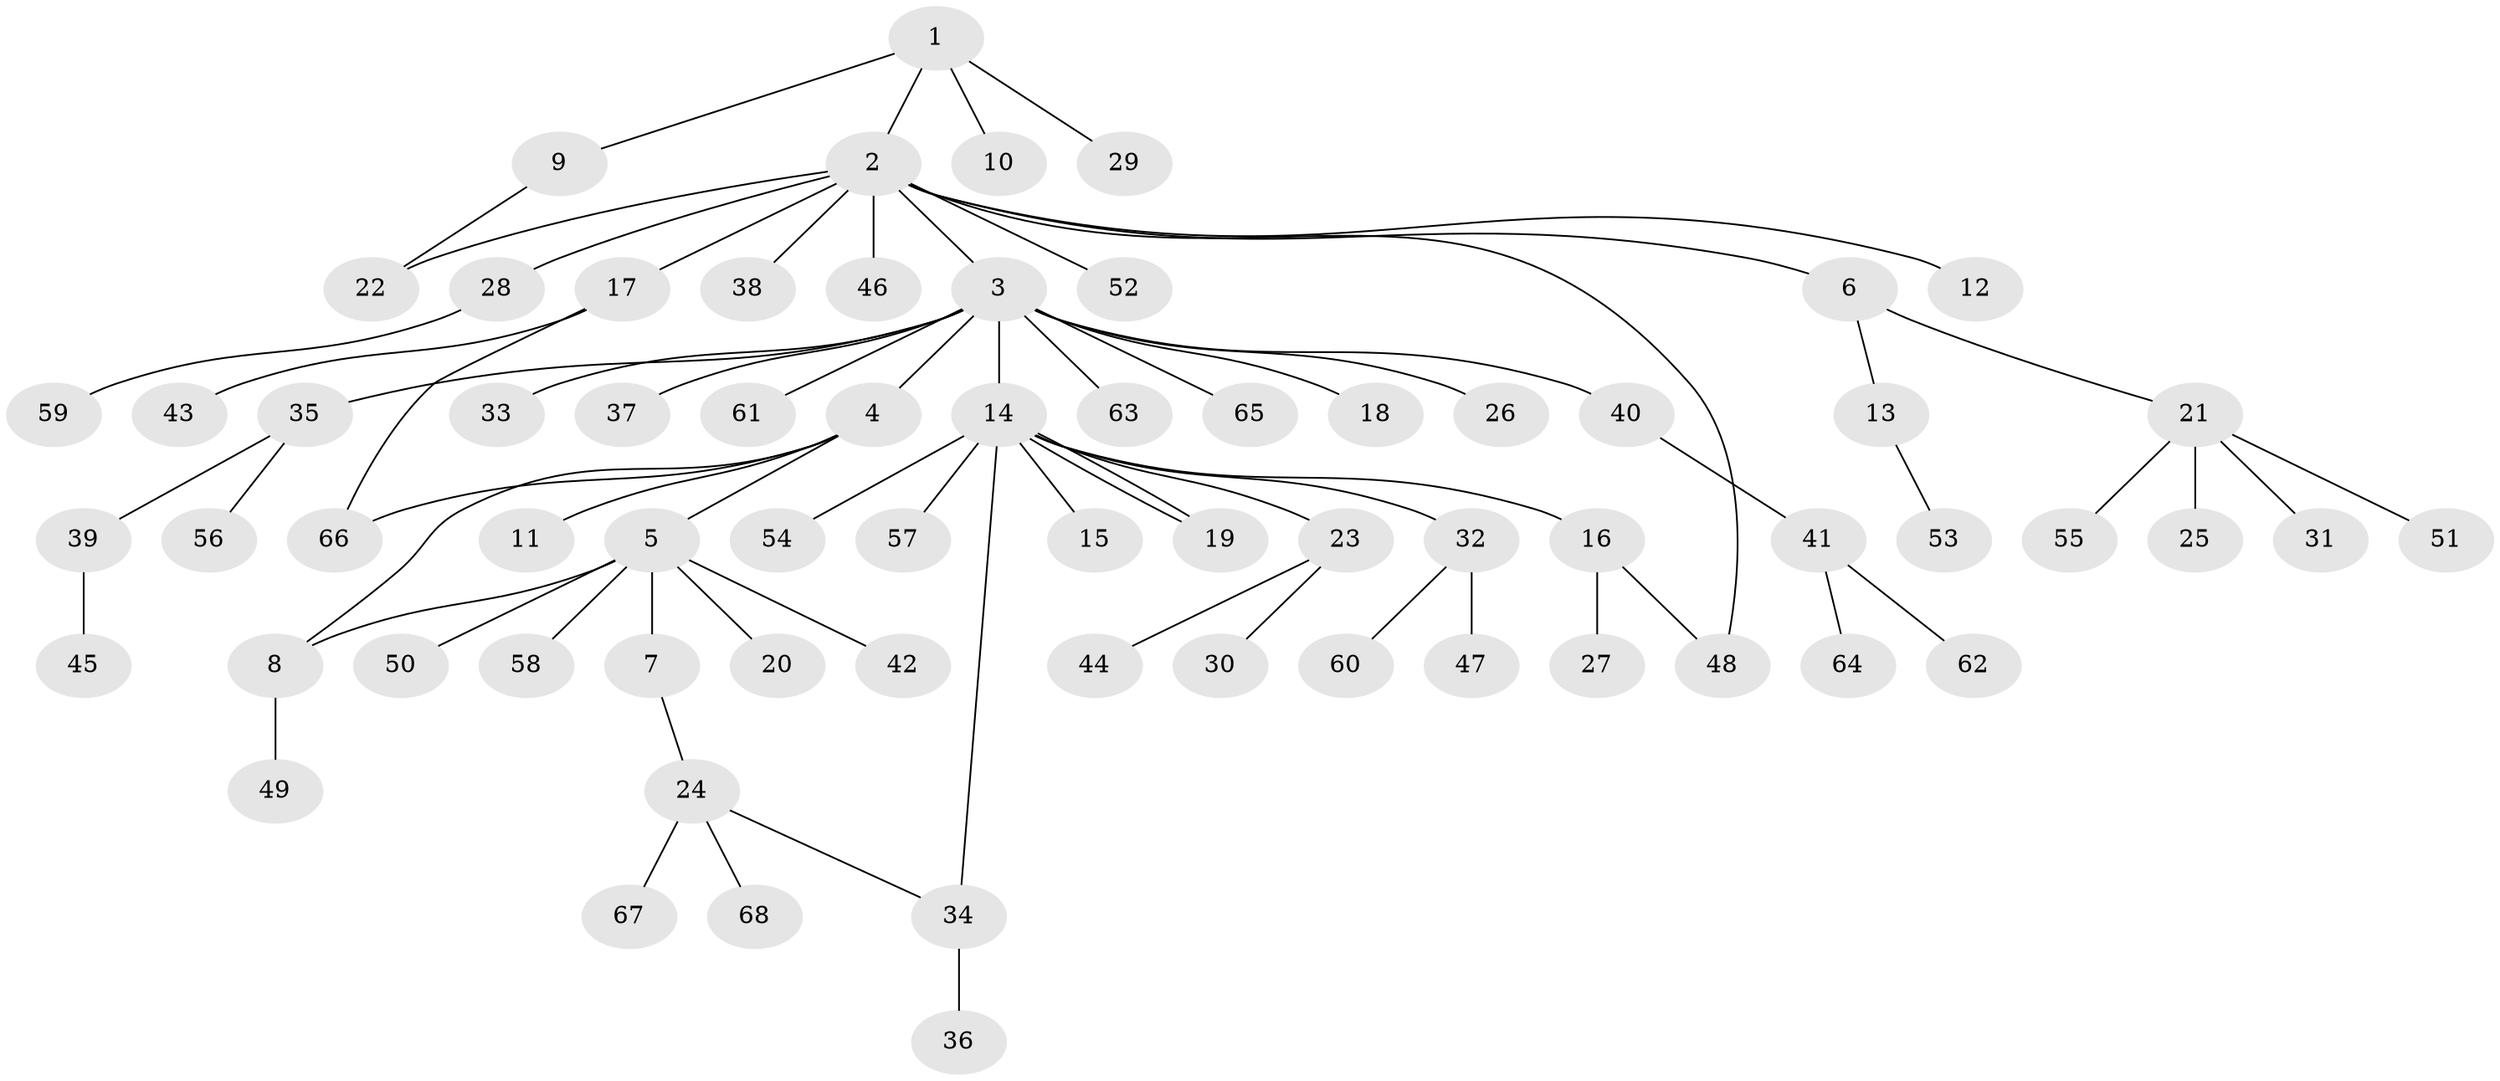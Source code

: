 // coarse degree distribution, {1: 0.7777777777777778, 3: 0.037037037037037035, 5: 0.037037037037037035, 4: 0.07407407407407407, 15: 0.037037037037037035, 2: 0.037037037037037035}
// Generated by graph-tools (version 1.1) at 2025/51/03/04/25 21:51:10]
// undirected, 68 vertices, 73 edges
graph export_dot {
graph [start="1"]
  node [color=gray90,style=filled];
  1;
  2;
  3;
  4;
  5;
  6;
  7;
  8;
  9;
  10;
  11;
  12;
  13;
  14;
  15;
  16;
  17;
  18;
  19;
  20;
  21;
  22;
  23;
  24;
  25;
  26;
  27;
  28;
  29;
  30;
  31;
  32;
  33;
  34;
  35;
  36;
  37;
  38;
  39;
  40;
  41;
  42;
  43;
  44;
  45;
  46;
  47;
  48;
  49;
  50;
  51;
  52;
  53;
  54;
  55;
  56;
  57;
  58;
  59;
  60;
  61;
  62;
  63;
  64;
  65;
  66;
  67;
  68;
  1 -- 2;
  1 -- 9;
  1 -- 10;
  1 -- 29;
  2 -- 3;
  2 -- 6;
  2 -- 12;
  2 -- 17;
  2 -- 22;
  2 -- 28;
  2 -- 38;
  2 -- 46;
  2 -- 48;
  2 -- 52;
  3 -- 4;
  3 -- 14;
  3 -- 18;
  3 -- 26;
  3 -- 33;
  3 -- 35;
  3 -- 37;
  3 -- 40;
  3 -- 61;
  3 -- 63;
  3 -- 65;
  4 -- 5;
  4 -- 8;
  4 -- 11;
  4 -- 66;
  5 -- 7;
  5 -- 8;
  5 -- 20;
  5 -- 42;
  5 -- 50;
  5 -- 58;
  6 -- 13;
  6 -- 21;
  7 -- 24;
  8 -- 49;
  9 -- 22;
  13 -- 53;
  14 -- 15;
  14 -- 16;
  14 -- 19;
  14 -- 19;
  14 -- 23;
  14 -- 32;
  14 -- 34;
  14 -- 54;
  14 -- 57;
  16 -- 27;
  16 -- 48;
  17 -- 43;
  17 -- 66;
  21 -- 25;
  21 -- 31;
  21 -- 51;
  21 -- 55;
  23 -- 30;
  23 -- 44;
  24 -- 34;
  24 -- 67;
  24 -- 68;
  28 -- 59;
  32 -- 47;
  32 -- 60;
  34 -- 36;
  35 -- 39;
  35 -- 56;
  39 -- 45;
  40 -- 41;
  41 -- 62;
  41 -- 64;
}
